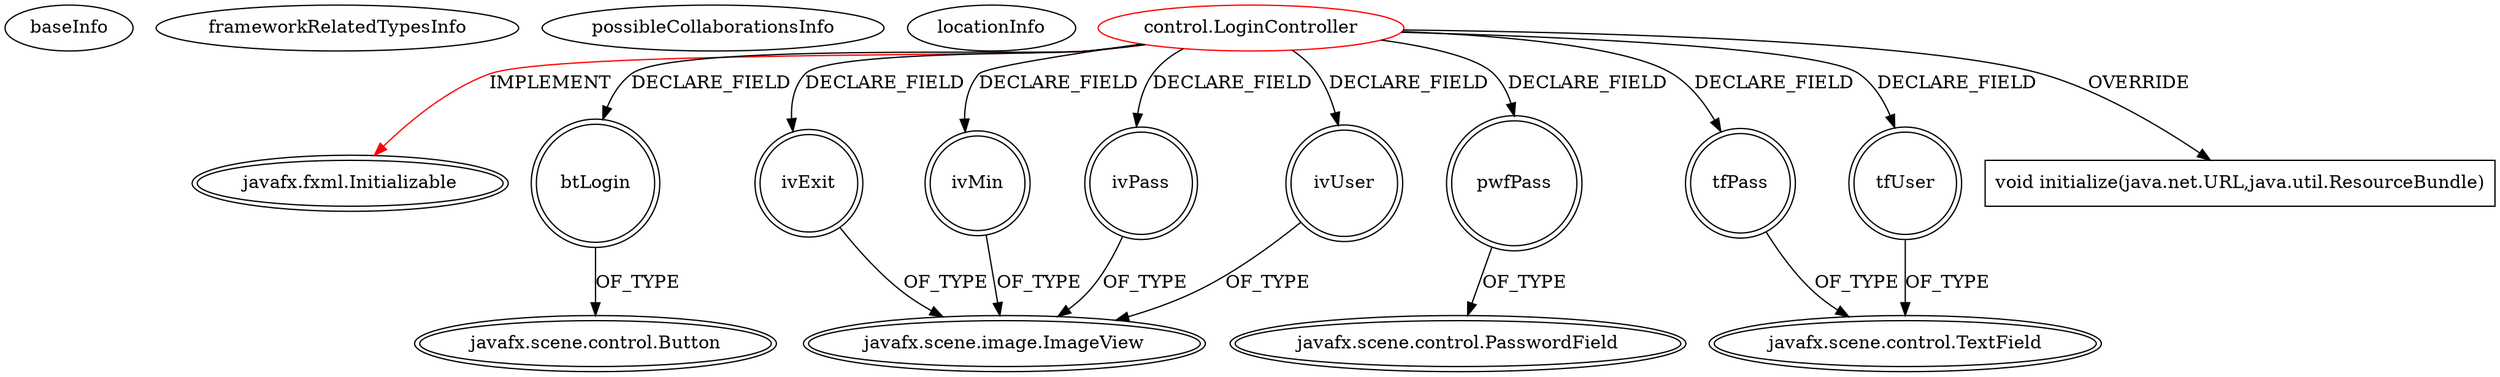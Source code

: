 digraph {
baseInfo[graphId=2732,category="extension_graph",isAnonymous=false,possibleRelation=false]
frameworkRelatedTypesInfo[0="javafx.fxml.Initializable"]
possibleCollaborationsInfo[]
locationInfo[projectName="giatuyentiensinh-Project1",filePath="/giatuyentiensinh-Project1/Project1-master/Project1/src/control/LoginController.java",contextSignature="LoginController",graphId="2732"]
0[label="control.LoginController",vertexType="ROOT_CLIENT_CLASS_DECLARATION",isFrameworkType=false,color=red]
1[label="javafx.fxml.Initializable",vertexType="FRAMEWORK_INTERFACE_TYPE",isFrameworkType=true,peripheries=2]
2[label="btLogin",vertexType="FIELD_DECLARATION",isFrameworkType=true,peripheries=2,shape=circle]
3[label="javafx.scene.control.Button",vertexType="FRAMEWORK_CLASS_TYPE",isFrameworkType=true,peripheries=2]
4[label="ivExit",vertexType="FIELD_DECLARATION",isFrameworkType=true,peripheries=2,shape=circle]
5[label="javafx.scene.image.ImageView",vertexType="FRAMEWORK_CLASS_TYPE",isFrameworkType=true,peripheries=2]
6[label="ivMin",vertexType="FIELD_DECLARATION",isFrameworkType=true,peripheries=2,shape=circle]
8[label="ivPass",vertexType="FIELD_DECLARATION",isFrameworkType=true,peripheries=2,shape=circle]
10[label="ivUser",vertexType="FIELD_DECLARATION",isFrameworkType=true,peripheries=2,shape=circle]
12[label="pwfPass",vertexType="FIELD_DECLARATION",isFrameworkType=true,peripheries=2,shape=circle]
13[label="javafx.scene.control.PasswordField",vertexType="FRAMEWORK_CLASS_TYPE",isFrameworkType=true,peripheries=2]
14[label="tfPass",vertexType="FIELD_DECLARATION",isFrameworkType=true,peripheries=2,shape=circle]
15[label="javafx.scene.control.TextField",vertexType="FRAMEWORK_CLASS_TYPE",isFrameworkType=true,peripheries=2]
16[label="tfUser",vertexType="FIELD_DECLARATION",isFrameworkType=true,peripheries=2,shape=circle]
18[label="void initialize(java.net.URL,java.util.ResourceBundle)",vertexType="OVERRIDING_METHOD_DECLARATION",isFrameworkType=false,shape=box]
0->1[label="IMPLEMENT",color=red]
0->2[label="DECLARE_FIELD"]
2->3[label="OF_TYPE"]
0->4[label="DECLARE_FIELD"]
4->5[label="OF_TYPE"]
0->6[label="DECLARE_FIELD"]
6->5[label="OF_TYPE"]
0->8[label="DECLARE_FIELD"]
8->5[label="OF_TYPE"]
0->10[label="DECLARE_FIELD"]
10->5[label="OF_TYPE"]
0->12[label="DECLARE_FIELD"]
12->13[label="OF_TYPE"]
0->14[label="DECLARE_FIELD"]
14->15[label="OF_TYPE"]
0->16[label="DECLARE_FIELD"]
16->15[label="OF_TYPE"]
0->18[label="OVERRIDE"]
}
